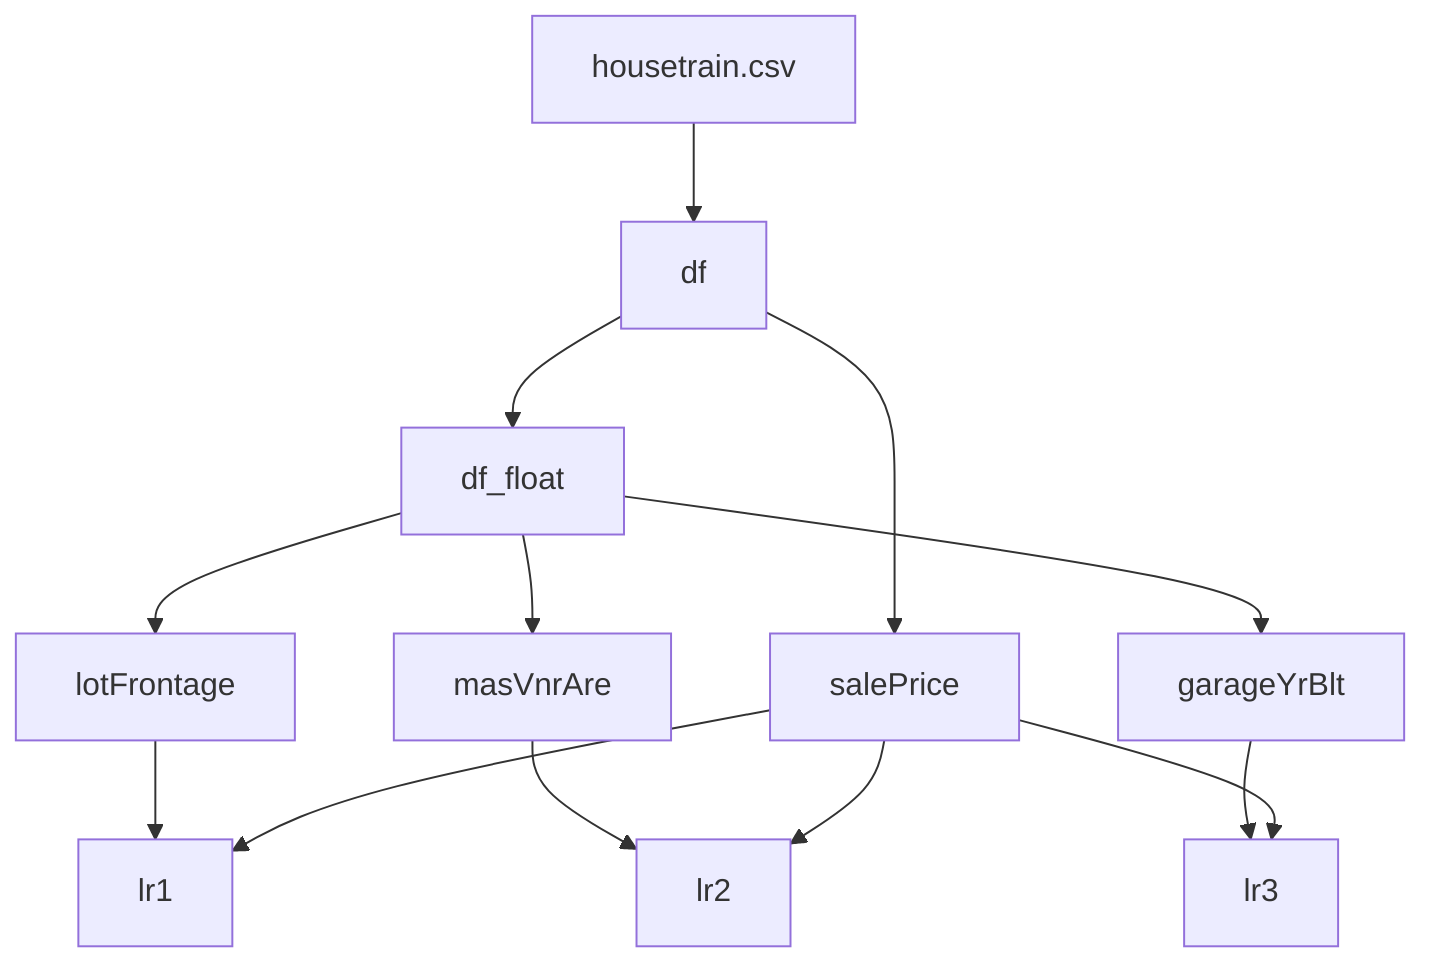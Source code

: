 graph TD
  A["housetrain.csv"] --> B["df"]
  B --> C["df_float"]
  C --> D["lotFrontage"]
  C --> E["masVnrAre"]
  C --> F["garageYrBlt"]
  B --> G["salePrice"]
  D --> H["lr1"]
  E --> I["lr2"]
  F --> J["lr3"]
  G --> H
  G --> I
  G --> J